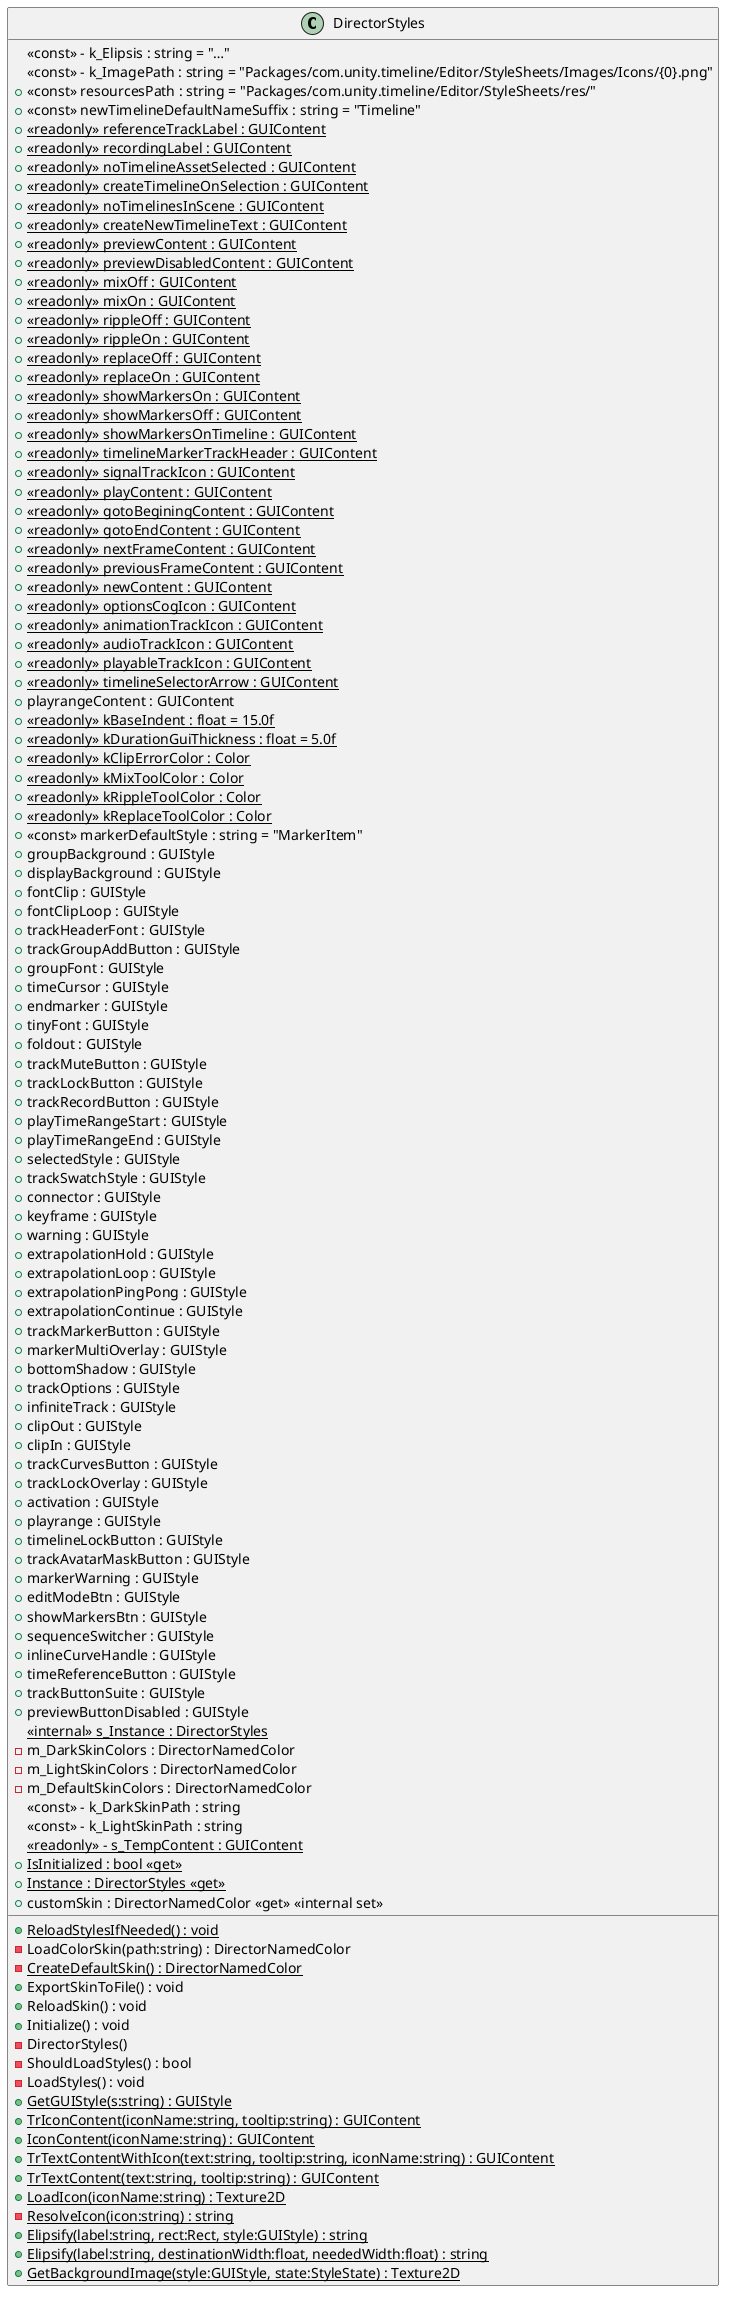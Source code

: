 @startuml
class DirectorStyles {
    <<const>> - k_Elipsis : string = "…"
    <<const>> - k_ImagePath : string = "Packages/com.unity.timeline/Editor/StyleSheets/Images/Icons/{0&#125;.png"
    + <<const>> resourcesPath : string = "Packages/com.unity.timeline/Editor/StyleSheets/res/"
    + <<const>> newTimelineDefaultNameSuffix : string = "Timeline"
    + {static} <<readonly>> referenceTrackLabel : GUIContent
    + {static} <<readonly>> recordingLabel : GUIContent
    + {static} <<readonly>> noTimelineAssetSelected : GUIContent
    + {static} <<readonly>> createTimelineOnSelection : GUIContent
    + {static} <<readonly>> noTimelinesInScene : GUIContent
    + {static} <<readonly>> createNewTimelineText : GUIContent
    + {static} <<readonly>> previewContent : GUIContent
    + {static} <<readonly>> previewDisabledContent : GUIContent
    + {static} <<readonly>> mixOff : GUIContent
    + {static} <<readonly>> mixOn : GUIContent
    + {static} <<readonly>> rippleOff : GUIContent
    + {static} <<readonly>> rippleOn : GUIContent
    + {static} <<readonly>> replaceOff : GUIContent
    + {static} <<readonly>> replaceOn : GUIContent
    + {static} <<readonly>> showMarkersOn : GUIContent
    + {static} <<readonly>> showMarkersOff : GUIContent
    + {static} <<readonly>> showMarkersOnTimeline : GUIContent
    + {static} <<readonly>> timelineMarkerTrackHeader : GUIContent
    + {static} <<readonly>> signalTrackIcon : GUIContent
    + {static} <<readonly>> playContent : GUIContent
    + {static} <<readonly>> gotoBeginingContent : GUIContent
    + {static} <<readonly>> gotoEndContent : GUIContent
    + {static} <<readonly>> nextFrameContent : GUIContent
    + {static} <<readonly>> previousFrameContent : GUIContent
    + {static} <<readonly>> newContent : GUIContent
    + {static} <<readonly>> optionsCogIcon : GUIContent
    + {static} <<readonly>> animationTrackIcon : GUIContent
    + {static} <<readonly>> audioTrackIcon : GUIContent
    + {static} <<readonly>> playableTrackIcon : GUIContent
    + {static} <<readonly>> timelineSelectorArrow : GUIContent
    + playrangeContent : GUIContent
    + {static} <<readonly>> kBaseIndent : float = 15.0f
    + {static} <<readonly>> kDurationGuiThickness : float = 5.0f
    + {static} <<readonly>> kClipErrorColor : Color
    + {static} <<readonly>> kMixToolColor : Color
    + {static} <<readonly>> kRippleToolColor : Color
    + {static} <<readonly>> kReplaceToolColor : Color
    + <<const>> markerDefaultStyle : string = "MarkerItem"
    + groupBackground : GUIStyle
    + displayBackground : GUIStyle
    + fontClip : GUIStyle
    + fontClipLoop : GUIStyle
    + trackHeaderFont : GUIStyle
    + trackGroupAddButton : GUIStyle
    + groupFont : GUIStyle
    + timeCursor : GUIStyle
    + endmarker : GUIStyle
    + tinyFont : GUIStyle
    + foldout : GUIStyle
    + trackMuteButton : GUIStyle
    + trackLockButton : GUIStyle
    + trackRecordButton : GUIStyle
    + playTimeRangeStart : GUIStyle
    + playTimeRangeEnd : GUIStyle
    + selectedStyle : GUIStyle
    + trackSwatchStyle : GUIStyle
    + connector : GUIStyle
    + keyframe : GUIStyle
    + warning : GUIStyle
    + extrapolationHold : GUIStyle
    + extrapolationLoop : GUIStyle
    + extrapolationPingPong : GUIStyle
    + extrapolationContinue : GUIStyle
    + trackMarkerButton : GUIStyle
    + markerMultiOverlay : GUIStyle
    + bottomShadow : GUIStyle
    + trackOptions : GUIStyle
    + infiniteTrack : GUIStyle
    + clipOut : GUIStyle
    + clipIn : GUIStyle
    + trackCurvesButton : GUIStyle
    + trackLockOverlay : GUIStyle
    + activation : GUIStyle
    + playrange : GUIStyle
    + timelineLockButton : GUIStyle
    + trackAvatarMaskButton : GUIStyle
    + markerWarning : GUIStyle
    + editModeBtn : GUIStyle
    + showMarkersBtn : GUIStyle
    + sequenceSwitcher : GUIStyle
    + inlineCurveHandle : GUIStyle
    + timeReferenceButton : GUIStyle
    + trackButtonSuite : GUIStyle
    + previewButtonDisabled : GUIStyle
    {static} <<internal>> s_Instance : DirectorStyles
    - m_DarkSkinColors : DirectorNamedColor
    - m_LightSkinColors : DirectorNamedColor
    - m_DefaultSkinColors : DirectorNamedColor
    <<const>> - k_DarkSkinPath : string
    <<const>> - k_LightSkinPath : string
    {static} <<readonly>> - s_TempContent : GUIContent
    + {static} IsInitialized : bool <<get>>
    + {static} Instance : DirectorStyles <<get>>
    + {static} ReloadStylesIfNeeded() : void
    + customSkin : DirectorNamedColor <<get>> <<internal set>>
    - LoadColorSkin(path:string) : DirectorNamedColor
    {static} - CreateDefaultSkin() : DirectorNamedColor
    + ExportSkinToFile() : void
    + ReloadSkin() : void
    + Initialize() : void
    - DirectorStyles()
    - ShouldLoadStyles() : bool
    - LoadStyles() : void
    + {static} GetGUIStyle(s:string) : GUIStyle
    + {static} TrIconContent(iconName:string, tooltip:string) : GUIContent
    + {static} IconContent(iconName:string) : GUIContent
    + {static} TrTextContentWithIcon(text:string, tooltip:string, iconName:string) : GUIContent
    + {static} TrTextContent(text:string, tooltip:string) : GUIContent
    + {static} LoadIcon(iconName:string) : Texture2D
    {static} - ResolveIcon(icon:string) : string
    + {static} Elipsify(label:string, rect:Rect, style:GUIStyle) : string
    + {static} Elipsify(label:string, destinationWidth:float, neededWidth:float) : string
    + {static} GetBackgroundImage(style:GUIStyle, state:StyleState) : Texture2D
}
@enduml
